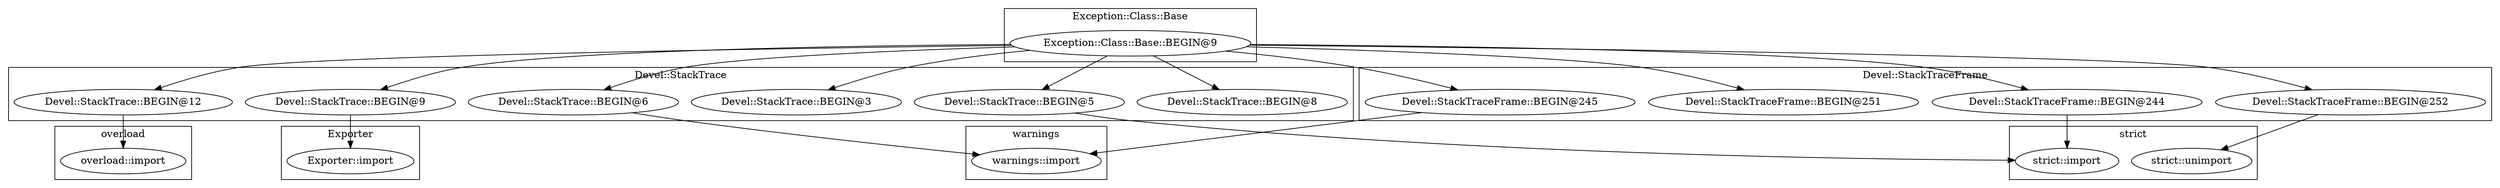 digraph {
graph [overlap=false]
subgraph cluster_warnings {
	label="warnings";
	"warnings::import";
}
subgraph cluster_Devel_StackTrace {
	label="Devel::StackTrace";
	"Devel::StackTrace::BEGIN@8";
	"Devel::StackTrace::BEGIN@6";
	"Devel::StackTrace::BEGIN@3";
	"Devel::StackTrace::BEGIN@12";
	"Devel::StackTrace::BEGIN@9";
	"Devel::StackTrace::BEGIN@5";
}
subgraph cluster_strict {
	label="strict";
	"strict::import";
	"strict::unimport";
}
subgraph cluster_Exporter {
	label="Exporter";
	"Exporter::import";
}
subgraph cluster_Devel_StackTraceFrame {
	label="Devel::StackTraceFrame";
	"Devel::StackTraceFrame::BEGIN@252";
	"Devel::StackTraceFrame::BEGIN@245";
	"Devel::StackTraceFrame::BEGIN@251";
	"Devel::StackTraceFrame::BEGIN@244";
}
subgraph cluster_overload {
	label="overload";
	"overload::import";
}
subgraph cluster_Exception_Class_Base {
	label="Exception::Class::Base";
	"Exception::Class::Base::BEGIN@9";
}
"Exception::Class::Base::BEGIN@9" -> "Devel::StackTraceFrame::BEGIN@251";
"Devel::StackTrace::BEGIN@9" -> "Exporter::import";
"Exception::Class::Base::BEGIN@9" -> "Devel::StackTrace::BEGIN@12";
"Exception::Class::Base::BEGIN@9" -> "Devel::StackTrace::BEGIN@9";
"Exception::Class::Base::BEGIN@9" -> "Devel::StackTrace::BEGIN@6";
"Exception::Class::Base::BEGIN@9" -> "Devel::StackTraceFrame::BEGIN@245";
"Exception::Class::Base::BEGIN@9" -> "Devel::StackTraceFrame::BEGIN@244";
"Devel::StackTraceFrame::BEGIN@252" -> "strict::unimport";
"Devel::StackTrace::BEGIN@12" -> "overload::import";
"Devel::StackTrace::BEGIN@6" -> "warnings::import";
"Devel::StackTraceFrame::BEGIN@245" -> "warnings::import";
"Exception::Class::Base::BEGIN@9" -> "Devel::StackTrace::BEGIN@5";
"Exception::Class::Base::BEGIN@9" -> "Devel::StackTrace::BEGIN@3";
"Exception::Class::Base::BEGIN@9" -> "Devel::StackTraceFrame::BEGIN@252";
"Exception::Class::Base::BEGIN@9" -> "Devel::StackTrace::BEGIN@8";
"Devel::StackTraceFrame::BEGIN@244" -> "strict::import";
"Devel::StackTrace::BEGIN@5" -> "strict::import";
}
